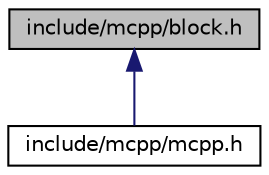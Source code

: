 digraph "include/mcpp/block.h"
{
 // LATEX_PDF_SIZE
  edge [fontname="Helvetica",fontsize="10",labelfontname="Helvetica",labelfontsize="10"];
  node [fontname="Helvetica",fontsize="10",shape=record];
  Node1 [label="include/mcpp/block.h",height=0.2,width=0.4,color="black", fillcolor="grey75", style="filled", fontcolor="black",tooltip="BlockType class."];
  Node1 -> Node2 [dir="back",color="midnightblue",fontsize="10",style="solid",fontname="Helvetica"];
  Node2 [label="include/mcpp/mcpp.h",height=0.2,width=0.4,color="black", fillcolor="white", style="filled",URL="$mcpp_8h.html",tooltip="MinecraftConnection class."];
}
